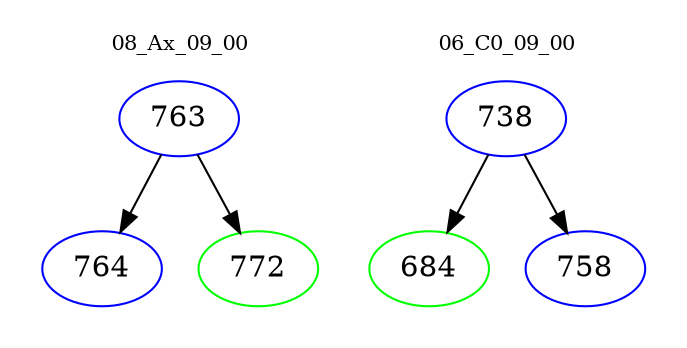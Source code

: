 digraph{
subgraph cluster_0 {
color = white
label = "08_Ax_09_00";
fontsize=10;
T0_763 [label="763", color="blue"]
T0_763 -> T0_764 [color="black"]
T0_764 [label="764", color="blue"]
T0_763 -> T0_772 [color="black"]
T0_772 [label="772", color="green"]
}
subgraph cluster_1 {
color = white
label = "06_C0_09_00";
fontsize=10;
T1_738 [label="738", color="blue"]
T1_738 -> T1_684 [color="black"]
T1_684 [label="684", color="green"]
T1_738 -> T1_758 [color="black"]
T1_758 [label="758", color="blue"]
}
}
